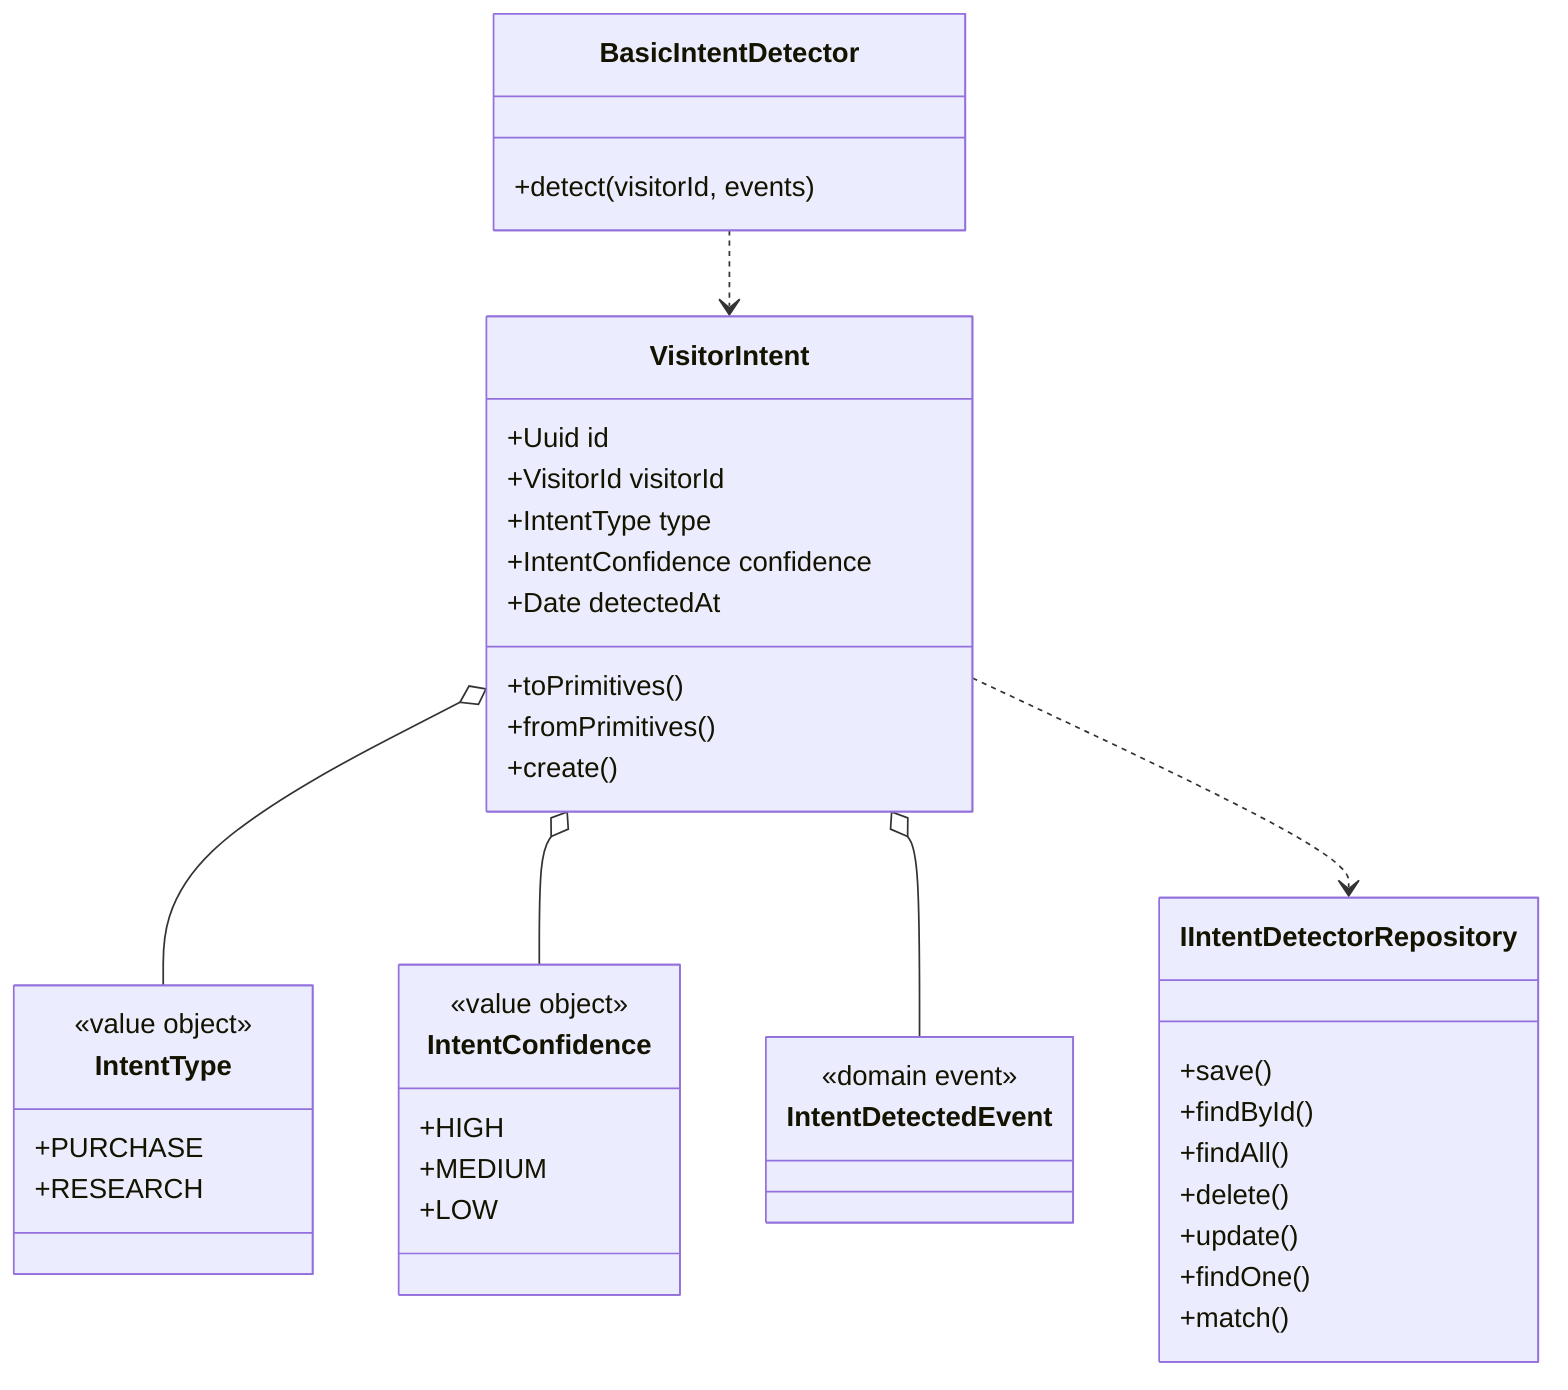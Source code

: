 %%
%% Diagrama de clases de intenciones de visitante para tracking-context
%% Fecha: 2025-05-20
%%
classDiagram
    class VisitorIntent {
      +Uuid id
      +VisitorId visitorId
      +IntentType type
      +IntentConfidence confidence
      +Date detectedAt
      +toPrimitives()
      +fromPrimitives()
      +create()
    }
    class IntentType {
      <<value object>>
      +PURCHASE
      +RESEARCH
    }
    class IntentConfidence {
      <<value object>>
      +HIGH
      +MEDIUM
      +LOW
    }
    class BasicIntentDetector {
      +detect(visitorId, events)
    }
    class IIntentDetectorRepository {
      +save()
      +findById()
      +findAll()
      +delete()
      +update()
      +findOne()
      +match()
    }
    class IntentDetectedEvent {
      <<domain event>>
    }
    VisitorIntent o-- IntentType
    VisitorIntent o-- IntentConfidence
    VisitorIntent o-- IntentDetectedEvent
    BasicIntentDetector ..> VisitorIntent
    VisitorIntent ..> IIntentDetectorRepository